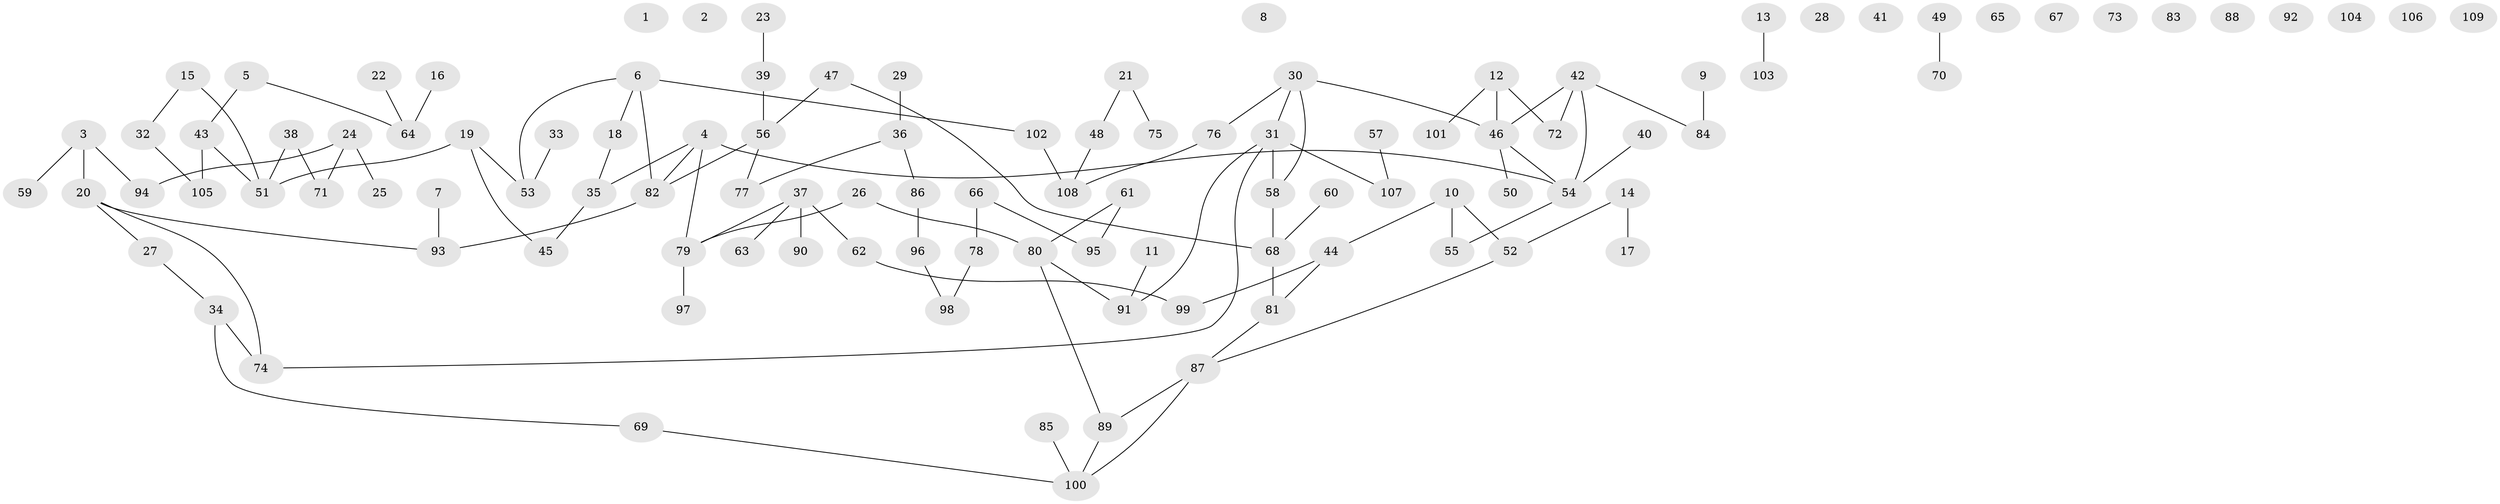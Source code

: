 // coarse degree distribution, {0: 0.37209302325581395, 1: 0.23255813953488372, 2: 0.18604651162790697, 4: 0.06976744186046512, 3: 0.046511627906976744, 5: 0.023255813953488372, 6: 0.046511627906976744, 7: 0.023255813953488372}
// Generated by graph-tools (version 1.1) at 2025/43/03/04/25 21:43:07]
// undirected, 109 vertices, 111 edges
graph export_dot {
graph [start="1"]
  node [color=gray90,style=filled];
  1;
  2;
  3;
  4;
  5;
  6;
  7;
  8;
  9;
  10;
  11;
  12;
  13;
  14;
  15;
  16;
  17;
  18;
  19;
  20;
  21;
  22;
  23;
  24;
  25;
  26;
  27;
  28;
  29;
  30;
  31;
  32;
  33;
  34;
  35;
  36;
  37;
  38;
  39;
  40;
  41;
  42;
  43;
  44;
  45;
  46;
  47;
  48;
  49;
  50;
  51;
  52;
  53;
  54;
  55;
  56;
  57;
  58;
  59;
  60;
  61;
  62;
  63;
  64;
  65;
  66;
  67;
  68;
  69;
  70;
  71;
  72;
  73;
  74;
  75;
  76;
  77;
  78;
  79;
  80;
  81;
  82;
  83;
  84;
  85;
  86;
  87;
  88;
  89;
  90;
  91;
  92;
  93;
  94;
  95;
  96;
  97;
  98;
  99;
  100;
  101;
  102;
  103;
  104;
  105;
  106;
  107;
  108;
  109;
  3 -- 20;
  3 -- 59;
  3 -- 94;
  4 -- 35;
  4 -- 54;
  4 -- 79;
  4 -- 82;
  5 -- 43;
  5 -- 64;
  6 -- 18;
  6 -- 53;
  6 -- 82;
  6 -- 102;
  7 -- 93;
  9 -- 84;
  10 -- 44;
  10 -- 52;
  10 -- 55;
  11 -- 91;
  12 -- 46;
  12 -- 72;
  12 -- 101;
  13 -- 103;
  14 -- 17;
  14 -- 52;
  15 -- 32;
  15 -- 51;
  16 -- 64;
  18 -- 35;
  19 -- 45;
  19 -- 51;
  19 -- 53;
  20 -- 27;
  20 -- 74;
  20 -- 93;
  21 -- 48;
  21 -- 75;
  22 -- 64;
  23 -- 39;
  24 -- 25;
  24 -- 71;
  24 -- 94;
  26 -- 79;
  26 -- 80;
  27 -- 34;
  29 -- 36;
  30 -- 31;
  30 -- 46;
  30 -- 58;
  30 -- 76;
  31 -- 58;
  31 -- 74;
  31 -- 91;
  31 -- 107;
  32 -- 105;
  33 -- 53;
  34 -- 69;
  34 -- 74;
  35 -- 45;
  36 -- 77;
  36 -- 86;
  37 -- 62;
  37 -- 63;
  37 -- 79;
  37 -- 90;
  38 -- 51;
  38 -- 71;
  39 -- 56;
  40 -- 54;
  42 -- 46;
  42 -- 54;
  42 -- 72;
  42 -- 84;
  43 -- 51;
  43 -- 105;
  44 -- 81;
  44 -- 99;
  46 -- 50;
  46 -- 54;
  47 -- 56;
  47 -- 68;
  48 -- 108;
  49 -- 70;
  52 -- 87;
  54 -- 55;
  56 -- 77;
  56 -- 82;
  57 -- 107;
  58 -- 68;
  60 -- 68;
  61 -- 80;
  61 -- 95;
  62 -- 99;
  66 -- 78;
  66 -- 95;
  68 -- 81;
  69 -- 100;
  76 -- 108;
  78 -- 98;
  79 -- 97;
  80 -- 89;
  80 -- 91;
  81 -- 87;
  82 -- 93;
  85 -- 100;
  86 -- 96;
  87 -- 89;
  87 -- 100;
  89 -- 100;
  96 -- 98;
  102 -- 108;
}
